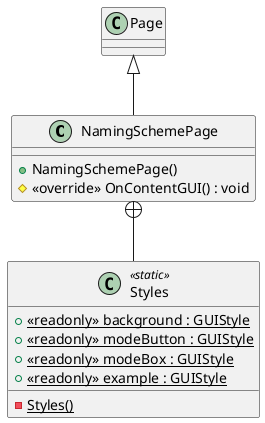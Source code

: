 @startuml
class NamingSchemePage {
    + NamingSchemePage()
    # <<override>> OnContentGUI() : void
}
class Styles <<static>> {
    {static} - Styles()
    + {static} <<readonly>> background : GUIStyle
    + {static} <<readonly>> modeButton : GUIStyle
    + {static} <<readonly>> modeBox : GUIStyle
    + {static} <<readonly>> example : GUIStyle
}
Page <|-- NamingSchemePage
NamingSchemePage +-- Styles
@enduml

